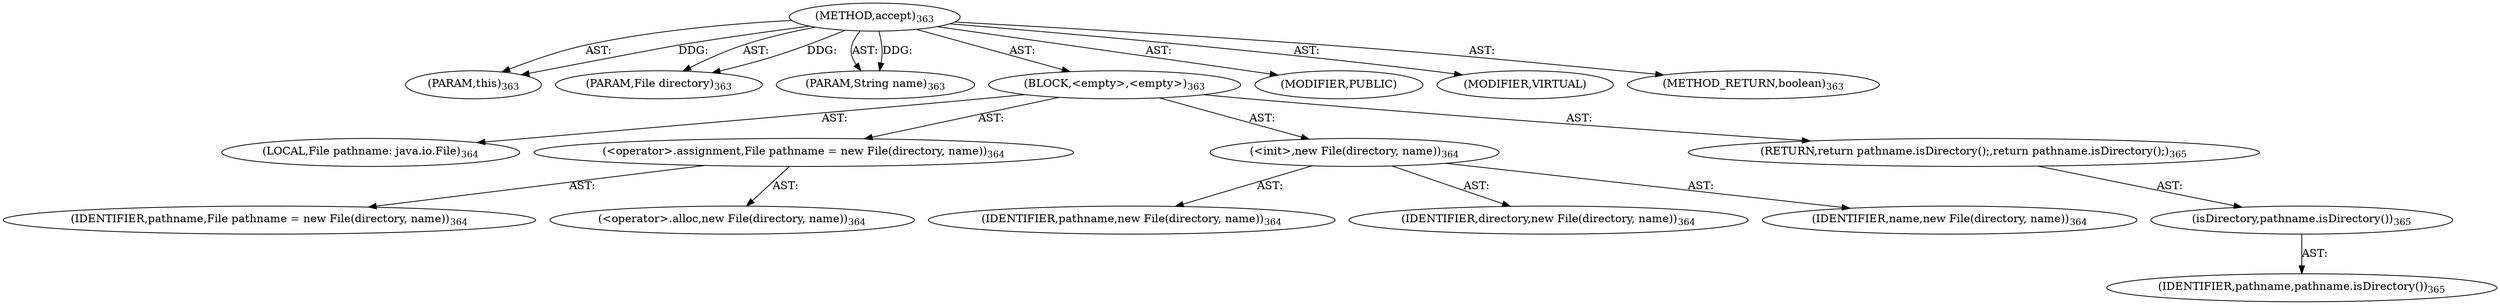 digraph "accept" {  
"111669149721" [label = <(METHOD,accept)<SUB>363</SUB>> ]
"115964117027" [label = <(PARAM,this)<SUB>363</SUB>> ]
"115964117028" [label = <(PARAM,File directory)<SUB>363</SUB>> ]
"115964117029" [label = <(PARAM,String name)<SUB>363</SUB>> ]
"25769803836" [label = <(BLOCK,&lt;empty&gt;,&lt;empty&gt;)<SUB>363</SUB>> ]
"94489280561" [label = <(LOCAL,File pathname: java.io.File)<SUB>364</SUB>> ]
"30064771334" [label = <(&lt;operator&gt;.assignment,File pathname = new File(directory, name))<SUB>364</SUB>> ]
"68719476969" [label = <(IDENTIFIER,pathname,File pathname = new File(directory, name))<SUB>364</SUB>> ]
"30064771335" [label = <(&lt;operator&gt;.alloc,new File(directory, name))<SUB>364</SUB>> ]
"30064771336" [label = <(&lt;init&gt;,new File(directory, name))<SUB>364</SUB>> ]
"68719476970" [label = <(IDENTIFIER,pathname,new File(directory, name))<SUB>364</SUB>> ]
"68719476971" [label = <(IDENTIFIER,directory,new File(directory, name))<SUB>364</SUB>> ]
"68719476972" [label = <(IDENTIFIER,name,new File(directory, name))<SUB>364</SUB>> ]
"146028888080" [label = <(RETURN,return pathname.isDirectory();,return pathname.isDirectory();)<SUB>365</SUB>> ]
"30064771337" [label = <(isDirectory,pathname.isDirectory())<SUB>365</SUB>> ]
"68719476973" [label = <(IDENTIFIER,pathname,pathname.isDirectory())<SUB>365</SUB>> ]
"133143986237" [label = <(MODIFIER,PUBLIC)> ]
"133143986238" [label = <(MODIFIER,VIRTUAL)> ]
"128849018905" [label = <(METHOD_RETURN,boolean)<SUB>363</SUB>> ]
  "111669149721" -> "115964117027"  [ label = "AST: "] 
  "111669149721" -> "115964117028"  [ label = "AST: "] 
  "111669149721" -> "115964117029"  [ label = "AST: "] 
  "111669149721" -> "25769803836"  [ label = "AST: "] 
  "111669149721" -> "133143986237"  [ label = "AST: "] 
  "111669149721" -> "133143986238"  [ label = "AST: "] 
  "111669149721" -> "128849018905"  [ label = "AST: "] 
  "25769803836" -> "94489280561"  [ label = "AST: "] 
  "25769803836" -> "30064771334"  [ label = "AST: "] 
  "25769803836" -> "30064771336"  [ label = "AST: "] 
  "25769803836" -> "146028888080"  [ label = "AST: "] 
  "30064771334" -> "68719476969"  [ label = "AST: "] 
  "30064771334" -> "30064771335"  [ label = "AST: "] 
  "30064771336" -> "68719476970"  [ label = "AST: "] 
  "30064771336" -> "68719476971"  [ label = "AST: "] 
  "30064771336" -> "68719476972"  [ label = "AST: "] 
  "146028888080" -> "30064771337"  [ label = "AST: "] 
  "30064771337" -> "68719476973"  [ label = "AST: "] 
  "111669149721" -> "115964117027"  [ label = "DDG: "] 
  "111669149721" -> "115964117028"  [ label = "DDG: "] 
  "111669149721" -> "115964117029"  [ label = "DDG: "] 
}
